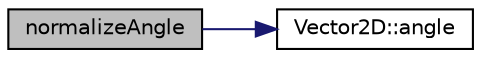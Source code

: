digraph "normalizeAngle"
{
 // INTERACTIVE_SVG=YES
  edge [fontname="Helvetica",fontsize="10",labelfontname="Helvetica",labelfontsize="10"];
  node [fontname="Helvetica",fontsize="10",shape=record];
  rankdir="LR";
  Node1 [label="normalizeAngle",height=0.2,width=0.4,color="black", fillcolor="grey75", style="filled", fontcolor="black"];
  Node1 -> Node2 [color="midnightblue",fontsize="10",style="solid",fontname="Helvetica"];
  Node2 [label="Vector2D::angle",height=0.2,width=0.4,color="black", fillcolor="white", style="filled",URL="$d9/d40/class_vector2_d.html#a0c3b33cf240c493cc08198906e49a0cc"];
}
